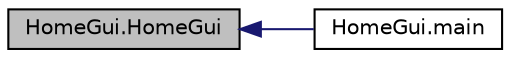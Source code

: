 digraph G
{
  edge [fontname="Helvetica",fontsize="10",labelfontname="Helvetica",labelfontsize="10"];
  node [fontname="Helvetica",fontsize="10",shape=record];
  rankdir="LR";
  Node1 [label="HomeGui.HomeGui",height=0.2,width=0.4,color="black", fillcolor="grey75", style="filled" fontcolor="black"];
  Node1 -> Node2 [dir="back",color="midnightblue",fontsize="10",style="solid"];
  Node2 [label="HomeGui.main",height=0.2,width=0.4,color="black", fillcolor="white", style="filled",URL="$class_home_gui.html#a241867731938068ae82ae7d5e7371fa3",tooltip="Launch the application."];
}
